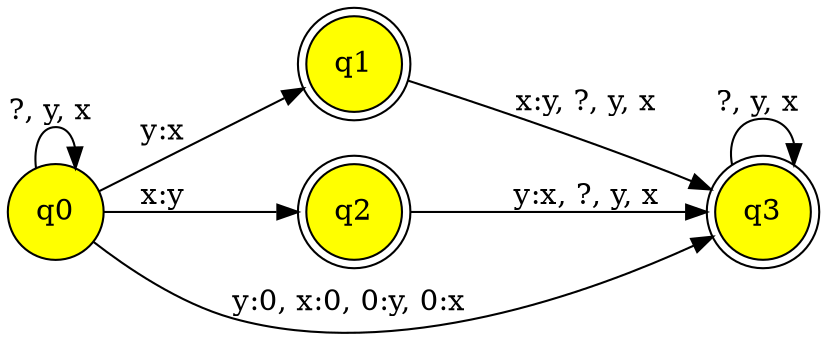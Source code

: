// This graph generated with hfst-fst2txt 0.3
digraph "minimize(text(hfst/und/xy-edit-1.txt))" {
charset = UTF8;
rankdir = LR;
node [shape=circle,style=filled,fillcolor=yellow]
q0 [label="q0"] 
q1 [shape=doublecircle,label="q1"] 
q2 [shape=doublecircle,label="q2"] 
q3 [shape=doublecircle,label="q3"] 
q0 -> q0 [label="?, y, x "];
q0 -> q1 [label="y:x "];
q0 -> q2 [label="x:y "];
q0 -> q3 [label="y:0, x:0, 0:y, 0:x "];
q1 -> q3 [label="x:y, ?, y, x "];
q2 -> q3 [label="y:x, ?, y, x "];
q3 -> q3 [label="?, y, x "];
}
